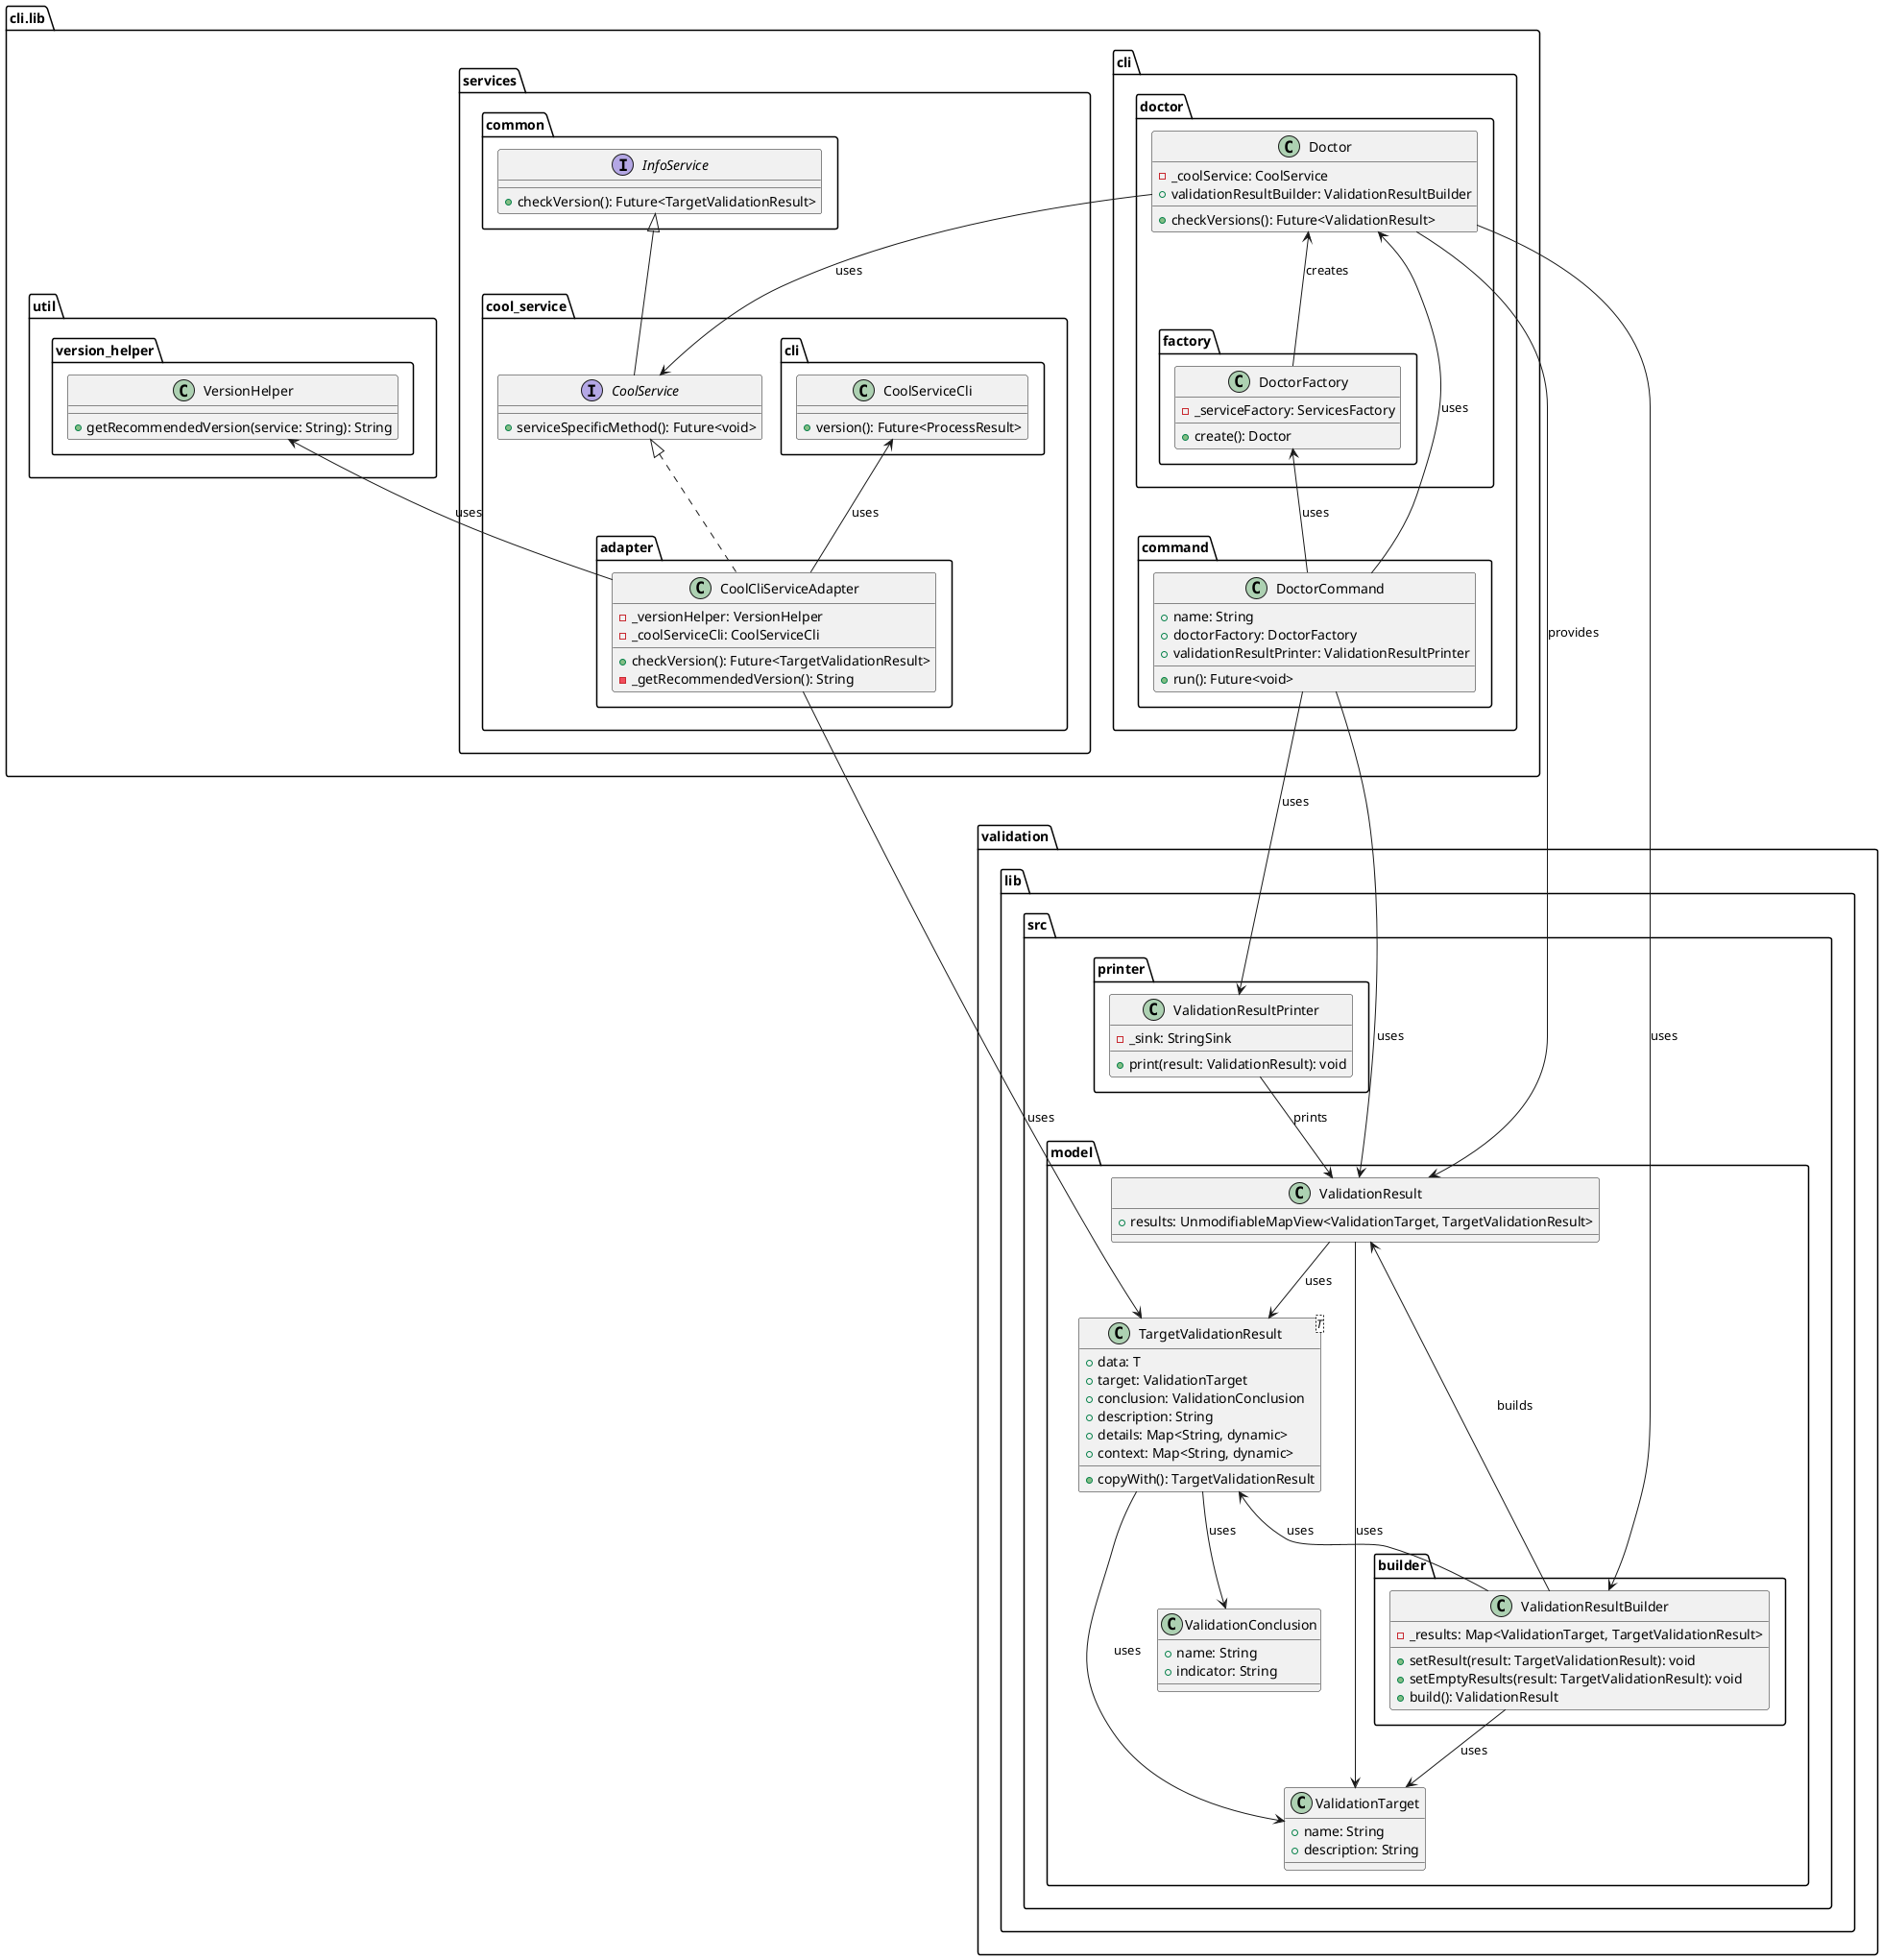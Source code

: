 @startuml doctor_output_improvements_class_diagram

package cli.lib as cli_lib {
    package cli {
        package command {
            class DoctorCommand {
                + name: String
                + doctorFactory: DoctorFactory
                + validationResultPrinter: ValidationResultPrinter

                + run(): Future<void>
            }
        }

        package doctor {
            package factory as doctor_factory {
                class DoctorFactory {
                    - _serviceFactory: ServicesFactory

                    + create(): Doctor
                }
            }

            class Doctor {
                - _coolService: CoolService
                + validationResultBuilder: ValidationResultBuilder

                + checkVersions(): Future<ValidationResult>
            }
        }
    }

    package services {
        package common as services_common {
            interface InfoService {
                + checkVersion(): Future<TargetValidationResult>
            }
        }

        package cool_service {
            package adapter {
                class CoolCliServiceAdapter {
                    - _versionHelper: VersionHelper
                    - _coolServiceCli: CoolServiceCli

                    + checkVersion(): Future<TargetValidationResult>
                    - _getRecommendedVersion(): String
                }
            }

            package cli as cool_service_cli {
                class CoolServiceCli {
                    + version(): Future<ProcessResult>
                }
            }

            interface CoolService {
                + serviceSpecificMethod(): Future<void>
            }
        }
    }

    package util.version_helper {
        class VersionHelper {
            + getRecommendedVersion(service: String): String
        }
    }
}

package validation.lib.src {
    package model {
        package builder {
            class ValidationResultBuilder {
                - _results: Map<ValidationTarget, TargetValidationResult>

                + setResult(result: TargetValidationResult): void
                + setEmptyResults(result: TargetValidationResult): void
                + build(): ValidationResult
            }
        }

        class ValidationTarget {
            + name: String
            + description: String
        }

        class ValidationConclusion {
            + name: String
            + indicator: String
        }

        class TargetValidationResult<T> {
            + data: T
            + target: ValidationTarget
            + conclusion: ValidationConclusion
            + description: String
            + details: Map<String, dynamic>
            + context: Map<String, dynamic>

            + copyWith(): TargetValidationResult
        }

        class ValidationResult{
            + results: UnmodifiableMapView<ValidationTarget, TargetValidationResult>
        }
    }

    package printer {
        class ValidationResultPrinter{
            - _sink: StringSink

            + print(result: ValidationResult): void
        }
    }
}

TargetValidationResult --> ValidationTarget : uses
TargetValidationResult --> ValidationConclusion : uses

ValidationResult --> TargetValidationResult : uses
ValidationResult --> ValidationTarget : uses

ValidationResultBuilder -up-> ValidationResult : builds
ValidationResultBuilder --> ValidationTarget : uses
ValidationResultBuilder -up-> TargetValidationResult : uses

ValidationResultPrinter --> ValidationResult : prints

DoctorCommand -up-> DoctorFactory : uses
DoctorCommand --> ValidationResultPrinter : uses
DoctorCommand --> Doctor : uses
DoctorCommand --> ValidationResult : uses

DoctorFactory -up-> Doctor : creates

Doctor --> ValidationResultBuilder : uses
Doctor --> ValidationResult : provides
Doctor --> CoolService : uses

CoolCliServiceAdapter .up.|> CoolService
CoolCliServiceAdapter -up-> CoolServiceCli : uses
CoolCliServiceAdapter -up-> VersionHelper : uses
CoolCliServiceAdapter --> TargetValidationResult : uses

CoolService -up-|> InfoService

@enduml
